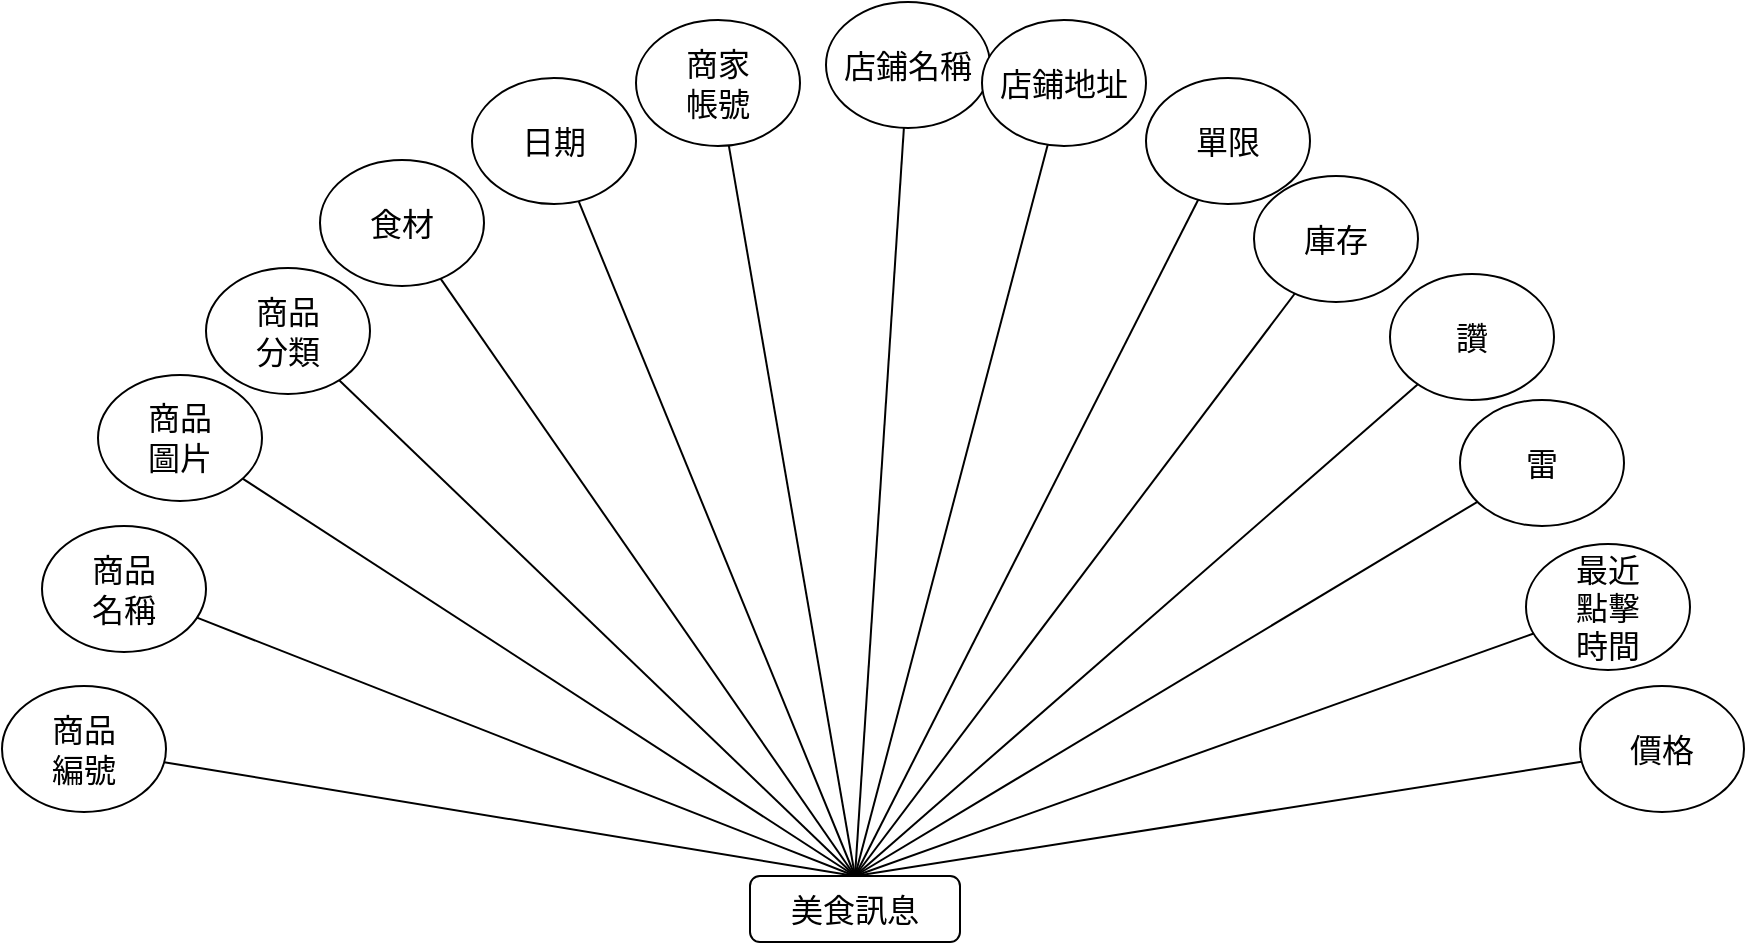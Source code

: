 <mxfile version="22.1.16" type="device">
  <diagram id="rBl-nhQQKLIKfDZGF1q2" name="第1頁">
    <mxGraphModel dx="1534" dy="1056" grid="0" gridSize="10" guides="1" tooltips="1" connect="1" arrows="1" fold="1" page="0" pageScale="1" pageWidth="827" pageHeight="1169" math="0" shadow="0">
      <root>
        <mxCell id="0" />
        <mxCell id="1" parent="0" />
        <mxCell id="XRtyFWbsG8zuHKmCHHdk-1" value="美食訊息" style="rounded=1;whiteSpace=wrap;html=1;fontSize=16;" parent="1" vertex="1">
          <mxGeometry x="220" y="393" width="105" height="33" as="geometry" />
        </mxCell>
        <mxCell id="XRtyFWbsG8zuHKmCHHdk-2" value="商品&lt;br style=&quot;border-color: var(--border-color);&quot;&gt;分類" style="ellipse;whiteSpace=wrap;html=1;fontSize=16;rotation=0;" parent="1" vertex="1">
          <mxGeometry x="-52" y="89" width="82" height="63" as="geometry" />
        </mxCell>
        <mxCell id="XRtyFWbsG8zuHKmCHHdk-3" value="食材" style="ellipse;whiteSpace=wrap;html=1;fontSize=16;rotation=0;" parent="1" vertex="1">
          <mxGeometry x="5" y="35" width="82" height="63" as="geometry" />
        </mxCell>
        <mxCell id="XRtyFWbsG8zuHKmCHHdk-4" value="店鋪名稱" style="ellipse;whiteSpace=wrap;html=1;fontSize=16;rotation=0;" parent="1" vertex="1">
          <mxGeometry x="258" y="-44" width="82" height="63" as="geometry" />
        </mxCell>
        <mxCell id="XRtyFWbsG8zuHKmCHHdk-5" value="商家&lt;br style=&quot;border-color: var(--border-color);&quot;&gt;帳號" style="ellipse;whiteSpace=wrap;html=1;fontSize=16;rotation=0;" parent="1" vertex="1">
          <mxGeometry x="163" y="-35" width="82" height="63" as="geometry" />
        </mxCell>
        <mxCell id="XRtyFWbsG8zuHKmCHHdk-6" value="日期" style="ellipse;whiteSpace=wrap;html=1;fontSize=16;rotation=0;" parent="1" vertex="1">
          <mxGeometry x="81" y="-6" width="82" height="63" as="geometry" />
        </mxCell>
        <mxCell id="XRtyFWbsG8zuHKmCHHdk-7" value="單限" style="ellipse;whiteSpace=wrap;html=1;fontSize=16;rotation=0;" parent="1" vertex="1">
          <mxGeometry x="418" y="-6" width="82" height="63" as="geometry" />
        </mxCell>
        <mxCell id="XRtyFWbsG8zuHKmCHHdk-8" value="店鋪地址" style="ellipse;whiteSpace=wrap;html=1;fontSize=16;rotation=0;" parent="1" vertex="1">
          <mxGeometry x="336" y="-35" width="82" height="63" as="geometry" />
        </mxCell>
        <mxCell id="XRtyFWbsG8zuHKmCHHdk-9" value="庫存" style="ellipse;whiteSpace=wrap;html=1;fontSize=16;rotation=0;" parent="1" vertex="1">
          <mxGeometry x="472" y="43" width="82" height="63" as="geometry" />
        </mxCell>
        <mxCell id="XRtyFWbsG8zuHKmCHHdk-10" value="讚" style="ellipse;whiteSpace=wrap;html=1;fontSize=16;rotation=0;" parent="1" vertex="1">
          <mxGeometry x="540" y="92" width="82" height="63" as="geometry" />
        </mxCell>
        <mxCell id="XRtyFWbsG8zuHKmCHHdk-20" value="雷" style="ellipse;whiteSpace=wrap;html=1;fontSize=16;rotation=0;" parent="1" vertex="1">
          <mxGeometry x="575" y="155" width="82" height="63" as="geometry" />
        </mxCell>
        <mxCell id="XRtyFWbsG8zuHKmCHHdk-22" value="" style="endArrow=none;html=1;rounded=0;fontSize=12;startSize=8;endSize=8;curved=1;exitX=0.5;exitY=0;exitDx=0;exitDy=0;" parent="1" source="XRtyFWbsG8zuHKmCHHdk-1" target="XRtyFWbsG8zuHKmCHHdk-2" edge="1">
          <mxGeometry width="50" height="50" relative="1" as="geometry">
            <mxPoint x="261" y="137" as="sourcePoint" />
            <mxPoint x="311" y="87" as="targetPoint" />
          </mxGeometry>
        </mxCell>
        <mxCell id="XRtyFWbsG8zuHKmCHHdk-23" value="" style="endArrow=none;html=1;rounded=0;fontSize=12;startSize=8;endSize=8;curved=1;entryX=0.5;entryY=0;entryDx=0;entryDy=0;" parent="1" source="XRtyFWbsG8zuHKmCHHdk-3" target="XRtyFWbsG8zuHKmCHHdk-1" edge="1">
          <mxGeometry width="50" height="50" relative="1" as="geometry">
            <mxPoint x="261" y="137" as="sourcePoint" />
            <mxPoint x="311" y="87" as="targetPoint" />
          </mxGeometry>
        </mxCell>
        <mxCell id="XRtyFWbsG8zuHKmCHHdk-24" value="" style="endArrow=none;html=1;rounded=0;fontSize=12;startSize=8;endSize=8;curved=1;entryX=0.5;entryY=0;entryDx=0;entryDy=0;" parent="1" source="XRtyFWbsG8zuHKmCHHdk-6" target="XRtyFWbsG8zuHKmCHHdk-1" edge="1">
          <mxGeometry width="50" height="50" relative="1" as="geometry">
            <mxPoint x="261" y="137" as="sourcePoint" />
            <mxPoint x="307" y="87" as="targetPoint" />
          </mxGeometry>
        </mxCell>
        <mxCell id="XRtyFWbsG8zuHKmCHHdk-25" value="" style="endArrow=none;html=1;rounded=0;fontSize=12;startSize=8;endSize=8;curved=1;entryX=0.5;entryY=0;entryDx=0;entryDy=0;" parent="1" source="XRtyFWbsG8zuHKmCHHdk-5" target="XRtyFWbsG8zuHKmCHHdk-1" edge="1">
          <mxGeometry width="50" height="50" relative="1" as="geometry">
            <mxPoint x="261" y="137" as="sourcePoint" />
            <mxPoint x="311" y="87" as="targetPoint" />
          </mxGeometry>
        </mxCell>
        <mxCell id="XRtyFWbsG8zuHKmCHHdk-26" value="" style="endArrow=none;html=1;rounded=0;fontSize=12;startSize=8;endSize=8;curved=1;exitX=0.5;exitY=0;exitDx=0;exitDy=0;" parent="1" source="XRtyFWbsG8zuHKmCHHdk-1" target="XRtyFWbsG8zuHKmCHHdk-4" edge="1">
          <mxGeometry width="50" height="50" relative="1" as="geometry">
            <mxPoint x="261" y="137" as="sourcePoint" />
            <mxPoint x="311" y="87" as="targetPoint" />
          </mxGeometry>
        </mxCell>
        <mxCell id="XRtyFWbsG8zuHKmCHHdk-27" value="" style="endArrow=none;html=1;rounded=0;fontSize=12;startSize=8;endSize=8;curved=1;exitX=0.5;exitY=0;exitDx=0;exitDy=0;" parent="1" source="XRtyFWbsG8zuHKmCHHdk-1" target="XRtyFWbsG8zuHKmCHHdk-8" edge="1">
          <mxGeometry width="50" height="50" relative="1" as="geometry">
            <mxPoint x="261" y="137" as="sourcePoint" />
            <mxPoint x="311" y="87" as="targetPoint" />
          </mxGeometry>
        </mxCell>
        <mxCell id="XRtyFWbsG8zuHKmCHHdk-28" value="" style="endArrow=none;html=1;rounded=0;fontSize=12;startSize=8;endSize=8;curved=1;exitX=0.5;exitY=0;exitDx=0;exitDy=0;" parent="1" source="XRtyFWbsG8zuHKmCHHdk-1" target="XRtyFWbsG8zuHKmCHHdk-7" edge="1">
          <mxGeometry width="50" height="50" relative="1" as="geometry">
            <mxPoint x="261" y="137" as="sourcePoint" />
            <mxPoint x="311" y="87" as="targetPoint" />
          </mxGeometry>
        </mxCell>
        <mxCell id="XRtyFWbsG8zuHKmCHHdk-29" value="" style="endArrow=none;html=1;rounded=0;fontSize=12;startSize=8;endSize=8;curved=1;exitX=0.5;exitY=0;exitDx=0;exitDy=0;" parent="1" source="XRtyFWbsG8zuHKmCHHdk-1" target="XRtyFWbsG8zuHKmCHHdk-9" edge="1">
          <mxGeometry width="50" height="50" relative="1" as="geometry">
            <mxPoint x="261" y="137" as="sourcePoint" />
            <mxPoint x="311" y="87" as="targetPoint" />
          </mxGeometry>
        </mxCell>
        <mxCell id="XRtyFWbsG8zuHKmCHHdk-30" value="" style="endArrow=none;html=1;rounded=0;fontSize=12;startSize=8;endSize=8;curved=1;exitX=0.5;exitY=0;exitDx=0;exitDy=0;" parent="1" source="XRtyFWbsG8zuHKmCHHdk-1" target="XRtyFWbsG8zuHKmCHHdk-10" edge="1">
          <mxGeometry width="50" height="50" relative="1" as="geometry">
            <mxPoint x="261" y="137" as="sourcePoint" />
            <mxPoint x="311" y="87" as="targetPoint" />
          </mxGeometry>
        </mxCell>
        <mxCell id="XRtyFWbsG8zuHKmCHHdk-31" value="" style="endArrow=none;html=1;rounded=0;fontSize=12;startSize=8;endSize=8;curved=1;exitX=0.5;exitY=0;exitDx=0;exitDy=0;" parent="1" source="XRtyFWbsG8zuHKmCHHdk-1" target="XRtyFWbsG8zuHKmCHHdk-20" edge="1">
          <mxGeometry width="50" height="50" relative="1" as="geometry">
            <mxPoint x="261" y="137" as="sourcePoint" />
            <mxPoint x="311" y="87" as="targetPoint" />
          </mxGeometry>
        </mxCell>
        <mxCell id="XRtyFWbsG8zuHKmCHHdk-33" value="商品&lt;br style=&quot;border-color: var(--border-color);&quot;&gt;圖片" style="ellipse;whiteSpace=wrap;html=1;fontSize=16;rotation=0;" parent="1" vertex="1">
          <mxGeometry x="-106" y="142.5" width="82" height="63" as="geometry" />
        </mxCell>
        <mxCell id="XRtyFWbsG8zuHKmCHHdk-34" value="商品&lt;br style=&quot;border-color: var(--border-color);&quot;&gt;名稱" style="ellipse;whiteSpace=wrap;html=1;fontSize=16;rotation=0;" parent="1" vertex="1">
          <mxGeometry x="-134" y="218" width="82" height="63" as="geometry" />
        </mxCell>
        <mxCell id="XRtyFWbsG8zuHKmCHHdk-36" value="商品&lt;br style=&quot;border-color: var(--border-color);&quot;&gt;編號" style="ellipse;whiteSpace=wrap;html=1;fontSize=16;rotation=0;" parent="1" vertex="1">
          <mxGeometry x="-154" y="298" width="82" height="63" as="geometry" />
        </mxCell>
        <mxCell id="XRtyFWbsG8zuHKmCHHdk-39" value="最近&lt;br style=&quot;border-color: var(--border-color);&quot;&gt;點擊&lt;br style=&quot;border-color: var(--border-color);&quot;&gt;時間" style="ellipse;whiteSpace=wrap;html=1;fontSize=16;rotation=0;" parent="1" vertex="1">
          <mxGeometry x="608" y="227" width="82" height="63" as="geometry" />
        </mxCell>
        <mxCell id="XRtyFWbsG8zuHKmCHHdk-40" value="價格" style="ellipse;whiteSpace=wrap;html=1;fontSize=16;rotation=0;" parent="1" vertex="1">
          <mxGeometry x="635" y="298" width="82" height="63" as="geometry" />
        </mxCell>
        <mxCell id="XRtyFWbsG8zuHKmCHHdk-42" value="" style="endArrow=none;html=1;rounded=0;fontSize=12;startSize=8;endSize=8;curved=1;entryX=0.5;entryY=0;entryDx=0;entryDy=0;" parent="1" source="XRtyFWbsG8zuHKmCHHdk-33" target="XRtyFWbsG8zuHKmCHHdk-1" edge="1">
          <mxGeometry width="50" height="50" relative="1" as="geometry">
            <mxPoint x="303" y="288" as="sourcePoint" />
            <mxPoint x="353" y="238" as="targetPoint" />
          </mxGeometry>
        </mxCell>
        <mxCell id="XRtyFWbsG8zuHKmCHHdk-43" value="" style="endArrow=none;html=1;rounded=0;fontSize=12;startSize=8;endSize=8;curved=1;entryX=0.5;entryY=0;entryDx=0;entryDy=0;" parent="1" source="XRtyFWbsG8zuHKmCHHdk-34" target="XRtyFWbsG8zuHKmCHHdk-1" edge="1">
          <mxGeometry width="50" height="50" relative="1" as="geometry">
            <mxPoint x="303" y="288" as="sourcePoint" />
            <mxPoint x="353" y="238" as="targetPoint" />
          </mxGeometry>
        </mxCell>
        <mxCell id="XRtyFWbsG8zuHKmCHHdk-44" value="" style="endArrow=none;html=1;rounded=0;fontSize=12;startSize=8;endSize=8;curved=1;entryX=0.5;entryY=0;entryDx=0;entryDy=0;" parent="1" source="XRtyFWbsG8zuHKmCHHdk-36" target="XRtyFWbsG8zuHKmCHHdk-1" edge="1">
          <mxGeometry width="50" height="50" relative="1" as="geometry">
            <mxPoint x="303" y="288" as="sourcePoint" />
            <mxPoint x="353" y="238" as="targetPoint" />
          </mxGeometry>
        </mxCell>
        <mxCell id="XRtyFWbsG8zuHKmCHHdk-45" value="" style="endArrow=none;html=1;rounded=0;fontSize=12;startSize=8;endSize=8;curved=1;exitX=0.5;exitY=0;exitDx=0;exitDy=0;" parent="1" source="XRtyFWbsG8zuHKmCHHdk-1" target="XRtyFWbsG8zuHKmCHHdk-39" edge="1">
          <mxGeometry width="50" height="50" relative="1" as="geometry">
            <mxPoint x="303" y="288" as="sourcePoint" />
            <mxPoint x="353" y="238" as="targetPoint" />
          </mxGeometry>
        </mxCell>
        <mxCell id="XRtyFWbsG8zuHKmCHHdk-46" value="" style="endArrow=none;html=1;rounded=0;fontSize=12;startSize=8;endSize=8;curved=1;exitX=0.5;exitY=0;exitDx=0;exitDy=0;" parent="1" source="XRtyFWbsG8zuHKmCHHdk-1" target="XRtyFWbsG8zuHKmCHHdk-40" edge="1">
          <mxGeometry width="50" height="50" relative="1" as="geometry">
            <mxPoint x="303" y="288" as="sourcePoint" />
            <mxPoint x="353" y="238" as="targetPoint" />
          </mxGeometry>
        </mxCell>
      </root>
    </mxGraphModel>
  </diagram>
</mxfile>
